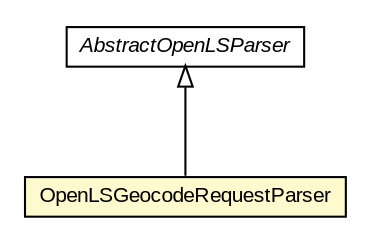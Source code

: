 #!/usr/local/bin/dot
#
# Class diagram 
# Generated by UMLGraph version R5_6-24-gf6e263 (http://www.umlgraph.org/)
#

digraph G {
	edge [fontname="arial",fontsize=10,labelfontname="arial",labelfontsize=10];
	node [fontname="arial",fontsize=10,shape=plaintext];
	nodesep=0.25;
	ranksep=0.5;
	// nl.mineleni.openls.parser.OpenLSGeocodeRequestParser
	c3233 [label=<<table title="nl.mineleni.openls.parser.OpenLSGeocodeRequestParser" border="0" cellborder="1" cellspacing="0" cellpadding="2" port="p" bgcolor="lemonChiffon" href="./OpenLSGeocodeRequestParser.html">
		<tr><td><table border="0" cellspacing="0" cellpadding="1">
<tr><td align="center" balign="center"> OpenLSGeocodeRequestParser </td></tr>
		</table></td></tr>
		</table>>, URL="./OpenLSGeocodeRequestParser.html", fontname="arial", fontcolor="black", fontsize=10.0];
	// nl.mineleni.openls.parser.AbstractOpenLSParser
	c3234 [label=<<table title="nl.mineleni.openls.parser.AbstractOpenLSParser" border="0" cellborder="1" cellspacing="0" cellpadding="2" port="p" href="./AbstractOpenLSParser.html">
		<tr><td><table border="0" cellspacing="0" cellpadding="1">
<tr><td align="center" balign="center"><font face="arial italic"> AbstractOpenLSParser </font></td></tr>
		</table></td></tr>
		</table>>, URL="./AbstractOpenLSParser.html", fontname="arial", fontcolor="black", fontsize=10.0];
	//nl.mineleni.openls.parser.OpenLSGeocodeRequestParser extends nl.mineleni.openls.parser.AbstractOpenLSParser
	c3234:p -> c3233:p [dir=back,arrowtail=empty];
}

